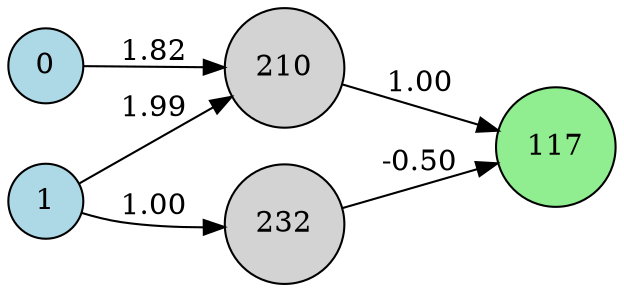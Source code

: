 digraph neat {
  rankdir=LR;
  node [shape=circle];
  node0 [label="0", style=filled, fillcolor=lightblue];
  node1 [label="1", style=filled, fillcolor=lightblue];
  node117 [label="117", style=filled, fillcolor=lightgreen];
  node210 [label="210", style=filled, fillcolor=lightgray];
  node232 [label="232", style=filled, fillcolor=lightgray];
  node0 -> node210 [label="1.82"];
  node210 -> node117 [label="1.00"];
  node1 -> node232 [label="1.00"];
  node232 -> node117 [label="-0.50"];
  node1 -> node210 [label="1.99"];
}
